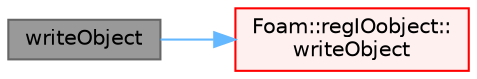 digraph "writeObject"
{
 // LATEX_PDF_SIZE
  bgcolor="transparent";
  edge [fontname=Helvetica,fontsize=10,labelfontname=Helvetica,labelfontsize=10];
  node [fontname=Helvetica,fontsize=10,shape=box,height=0.2,width=0.4];
  rankdir="LR";
  Node1 [id="Node000001",label="writeObject",height=0.2,width=0.4,color="gray40", fillcolor="grey60", style="filled", fontcolor="black",tooltip=" "];
  Node1 -> Node2 [id="edge1_Node000001_Node000002",color="steelblue1",style="solid",tooltip=" "];
  Node2 [id="Node000002",label="Foam::regIOobject::\lwriteObject",height=0.2,width=0.4,color="red", fillcolor="#FFF0F0", style="filled",URL="$classFoam_1_1regIOobject.html#a082ebf89bb059ba2339eb48158b814a7",tooltip=" "];
}
